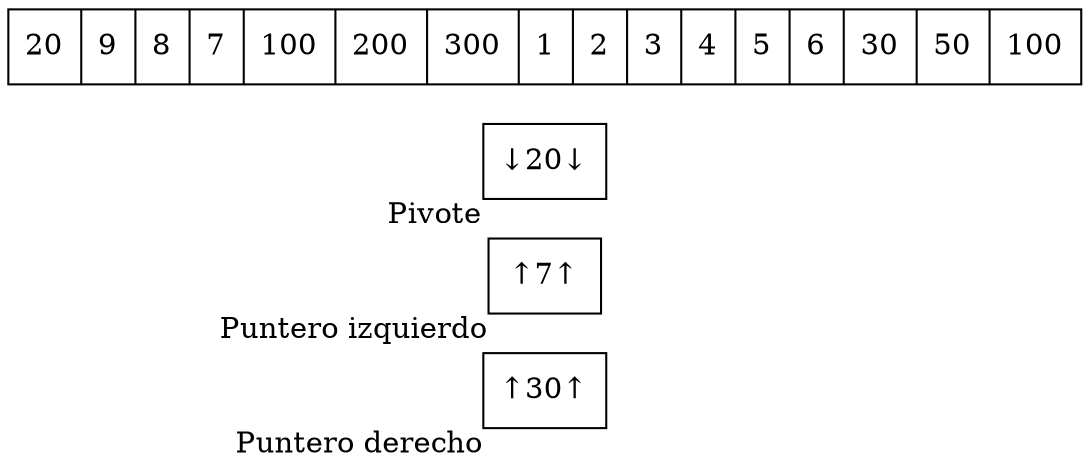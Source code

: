 digraph G{ node [shape = record ];
 rankdir=LR;puntDer[label="↑30↑" xlabel="Puntero derecho" pos = "12,0!"]
puntIzq[label="↑7↑" xlabel="Puntero izquierdo" pos = "8,0!"]
pivote[label="↓20↓" xlabel ="Pivote" pos = "10,2!"]
X[label="{ 20|9|8|7|100|200|300|1|2|3|4|5|6|30|50|100}" pos = "10,1!" ]}
